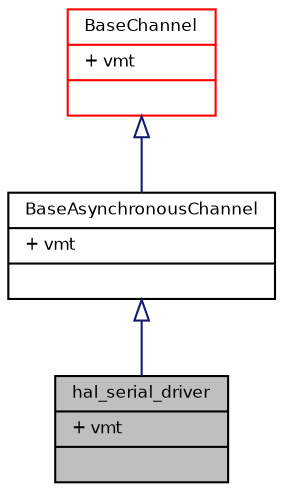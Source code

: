 digraph "hal_serial_driver"
{
  bgcolor="transparent";
  edge [fontname="Helvetica",fontsize="8",labelfontname="Helvetica",labelfontsize="8"];
  node [fontname="Helvetica",fontsize="8",shape=record];
  Node0 [label="{hal_serial_driver\n|+ vmt\l|}",height=0.2,width=0.4,color="black", fillcolor="grey75", style="filled", fontcolor="black"];
  Node1 -> Node0 [dir="back",color="midnightblue",fontsize="8",style="solid",arrowtail="onormal",fontname="Helvetica"];
  Node1 [label="{BaseAsynchronousChannel\n|+ vmt\l|}",height=0.2,width=0.4,color="black",URL="$struct_base_asynchronous_channel.html",tooltip="Base asynchronous channel class. "];
  Node2 -> Node1 [dir="back",color="midnightblue",fontsize="8",style="solid",arrowtail="onormal",fontname="Helvetica"];
  Node2 [label="{BaseChannel\n|+ vmt\l|}",height=0.2,width=0.4,color="red",URL="$struct_base_channel.html",tooltip="Base channel class. "];
}
